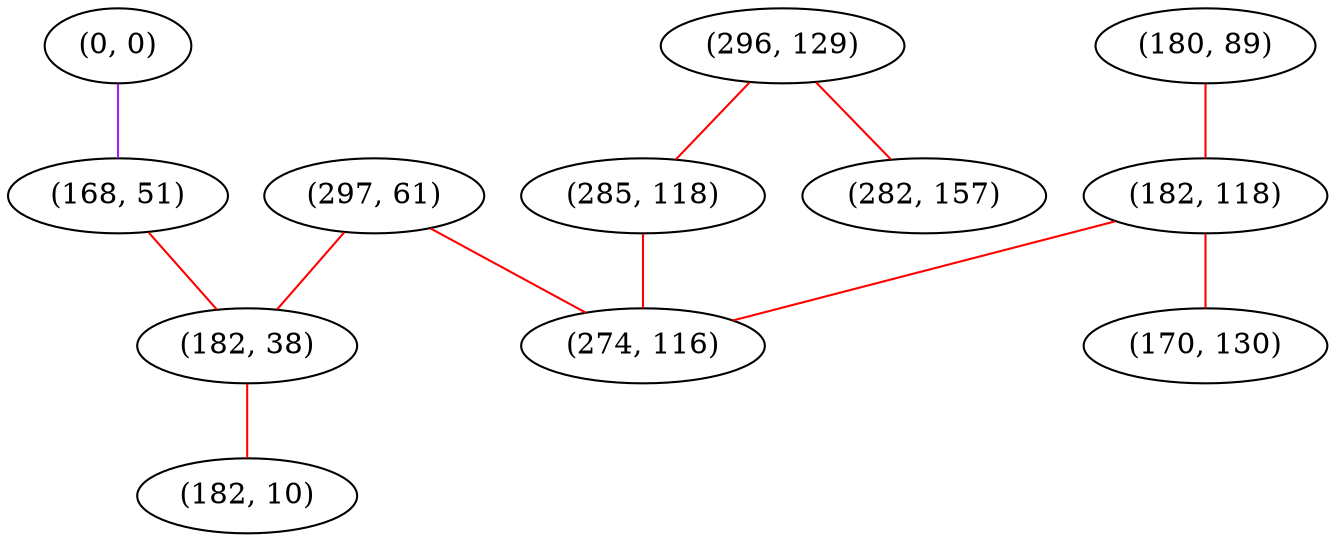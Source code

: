 graph "" {
"(0, 0)";
"(180, 89)";
"(182, 118)";
"(296, 129)";
"(282, 157)";
"(285, 118)";
"(297, 61)";
"(168, 51)";
"(182, 38)";
"(182, 10)";
"(274, 116)";
"(170, 130)";
"(0, 0)" -- "(168, 51)"  [color=purple, key=0, weight=4];
"(180, 89)" -- "(182, 118)"  [color=red, key=0, weight=1];
"(182, 118)" -- "(274, 116)"  [color=red, key=0, weight=1];
"(182, 118)" -- "(170, 130)"  [color=red, key=0, weight=1];
"(296, 129)" -- "(285, 118)"  [color=red, key=0, weight=1];
"(296, 129)" -- "(282, 157)"  [color=red, key=0, weight=1];
"(285, 118)" -- "(274, 116)"  [color=red, key=0, weight=1];
"(297, 61)" -- "(274, 116)"  [color=red, key=0, weight=1];
"(297, 61)" -- "(182, 38)"  [color=red, key=0, weight=1];
"(168, 51)" -- "(182, 38)"  [color=red, key=0, weight=1];
"(182, 38)" -- "(182, 10)"  [color=red, key=0, weight=1];
}
